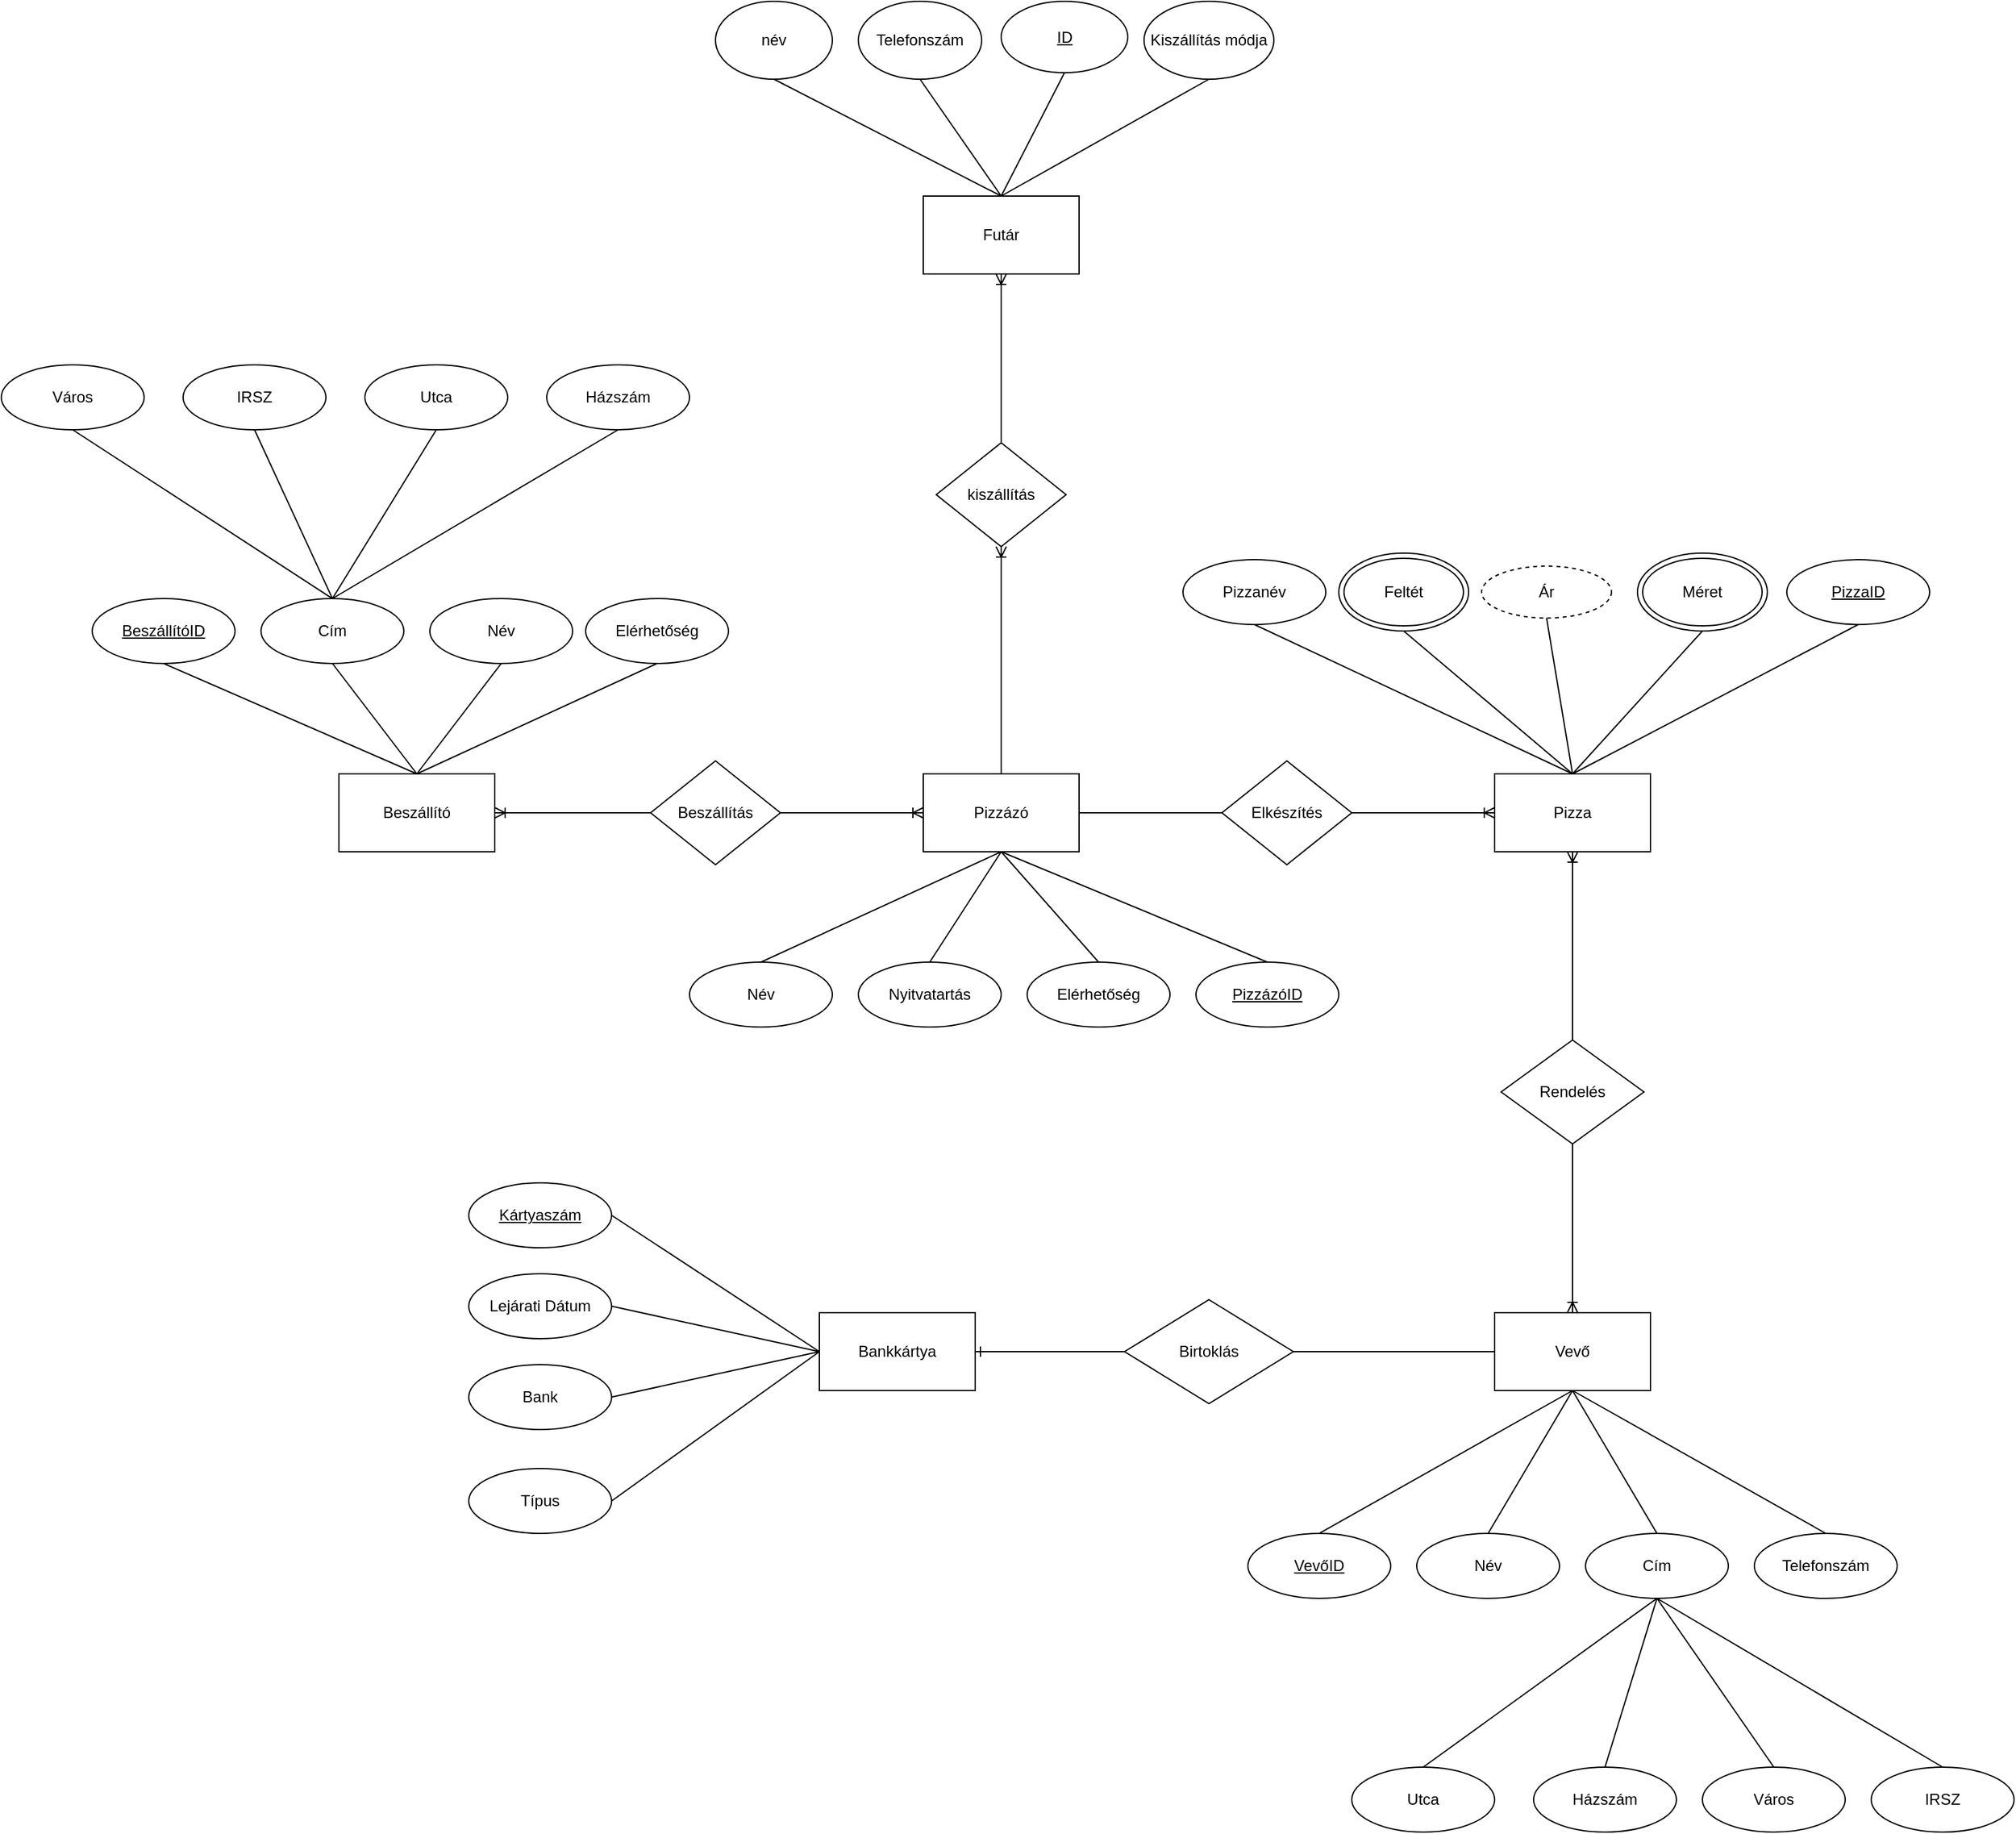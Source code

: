 <mxfile version="20.5.3" type="github">
  <diagram id="VxZ70AFHHrWSerUAvP18" name="1 oldal">
    <mxGraphModel dx="2249" dy="1935" grid="1" gridSize="10" guides="1" tooltips="1" connect="1" arrows="1" fold="1" page="1" pageScale="1" pageWidth="827" pageHeight="1169" math="0" shadow="0">
      <root>
        <mxCell id="0" />
        <mxCell id="1" parent="0" />
        <mxCell id="uy7sEMHTyOz7NsWdHE6z-1" value="Futár" style="rounded=0;whiteSpace=wrap;html=1;" parent="1" vertex="1">
          <mxGeometry x="330" y="80" width="120" height="60" as="geometry" />
        </mxCell>
        <mxCell id="uy7sEMHTyOz7NsWdHE6z-2" value="kiszállítás" style="rhombus;whiteSpace=wrap;html=1;" parent="1" vertex="1">
          <mxGeometry x="340" y="270" width="100" height="80" as="geometry" />
        </mxCell>
        <mxCell id="uy7sEMHTyOz7NsWdHE6z-3" value="Pizzázó" style="rounded=0;whiteSpace=wrap;html=1;" parent="1" vertex="1">
          <mxGeometry x="330" y="525" width="120" height="60" as="geometry" />
        </mxCell>
        <mxCell id="uy7sEMHTyOz7NsWdHE6z-5" value="név" style="ellipse;whiteSpace=wrap;html=1;" parent="1" vertex="1">
          <mxGeometry x="170" y="-70" width="90" height="60" as="geometry" />
        </mxCell>
        <mxCell id="uy7sEMHTyOz7NsWdHE6z-6" value="Telefonszám" style="ellipse;whiteSpace=wrap;html=1;" parent="1" vertex="1">
          <mxGeometry x="280" y="-70" width="95" height="60" as="geometry" />
        </mxCell>
        <mxCell id="uy7sEMHTyOz7NsWdHE6z-7" value="&lt;u&gt;ID&lt;/u&gt;" style="ellipse;whiteSpace=wrap;html=1;" parent="1" vertex="1">
          <mxGeometry x="390" y="-70" width="97.5" height="55" as="geometry" />
        </mxCell>
        <mxCell id="uy7sEMHTyOz7NsWdHE6z-8" value="Kiszállítás módja" style="ellipse;whiteSpace=wrap;html=1;" parent="1" vertex="1">
          <mxGeometry x="500" y="-70" width="100" height="60" as="geometry" />
        </mxCell>
        <mxCell id="uy7sEMHTyOz7NsWdHE6z-9" value="" style="endArrow=none;html=1;rounded=0;entryX=0.5;entryY=0;entryDx=0;entryDy=0;exitX=0.5;exitY=1;exitDx=0;exitDy=0;" parent="1" source="uy7sEMHTyOz7NsWdHE6z-5" target="uy7sEMHTyOz7NsWdHE6z-1" edge="1">
          <mxGeometry width="50" height="50" relative="1" as="geometry">
            <mxPoint x="390" y="210" as="sourcePoint" />
            <mxPoint x="440" y="160" as="targetPoint" />
          </mxGeometry>
        </mxCell>
        <mxCell id="uy7sEMHTyOz7NsWdHE6z-10" value="" style="endArrow=none;html=1;rounded=0;exitX=0.5;exitY=0;exitDx=0;exitDy=0;entryX=0.5;entryY=1;entryDx=0;entryDy=0;" parent="1" source="uy7sEMHTyOz7NsWdHE6z-1" target="uy7sEMHTyOz7NsWdHE6z-6" edge="1">
          <mxGeometry width="50" height="50" relative="1" as="geometry">
            <mxPoint x="390" y="210" as="sourcePoint" />
            <mxPoint x="440" y="160" as="targetPoint" />
          </mxGeometry>
        </mxCell>
        <mxCell id="uy7sEMHTyOz7NsWdHE6z-11" value="" style="endArrow=none;html=1;rounded=0;entryX=0.5;entryY=0;entryDx=0;entryDy=0;exitX=0.5;exitY=1;exitDx=0;exitDy=0;" parent="1" source="uy7sEMHTyOz7NsWdHE6z-7" target="uy7sEMHTyOz7NsWdHE6z-1" edge="1">
          <mxGeometry width="50" height="50" relative="1" as="geometry">
            <mxPoint x="390" y="210" as="sourcePoint" />
            <mxPoint x="440" y="160" as="targetPoint" />
          </mxGeometry>
        </mxCell>
        <mxCell id="uy7sEMHTyOz7NsWdHE6z-12" value="" style="endArrow=none;html=1;rounded=0;entryX=0.5;entryY=0;entryDx=0;entryDy=0;exitX=0.5;exitY=1;exitDx=0;exitDy=0;" parent="1" source="uy7sEMHTyOz7NsWdHE6z-8" target="uy7sEMHTyOz7NsWdHE6z-1" edge="1">
          <mxGeometry width="50" height="50" relative="1" as="geometry">
            <mxPoint x="390" y="210" as="sourcePoint" />
            <mxPoint x="440" y="160" as="targetPoint" />
          </mxGeometry>
        </mxCell>
        <mxCell id="uy7sEMHTyOz7NsWdHE6z-13" value="Beszállítás" style="rhombus;whiteSpace=wrap;html=1;" parent="1" vertex="1">
          <mxGeometry x="120" y="515" width="100" height="80" as="geometry" />
        </mxCell>
        <mxCell id="uy7sEMHTyOz7NsWdHE6z-14" value="Elkészítés" style="rhombus;whiteSpace=wrap;html=1;" parent="1" vertex="1">
          <mxGeometry x="560" y="515" width="100" height="80" as="geometry" />
        </mxCell>
        <mxCell id="uy7sEMHTyOz7NsWdHE6z-15" value="Pizza" style="rounded=0;whiteSpace=wrap;html=1;" parent="1" vertex="1">
          <mxGeometry x="770" y="525" width="120" height="60" as="geometry" />
        </mxCell>
        <mxCell id="uy7sEMHTyOz7NsWdHE6z-16" value="Beszállító" style="rounded=0;whiteSpace=wrap;html=1;" parent="1" vertex="1">
          <mxGeometry x="-120" y="525" width="120" height="60" as="geometry" />
        </mxCell>
        <mxCell id="uy7sEMHTyOz7NsWdHE6z-17" value="Rendelés" style="rhombus;whiteSpace=wrap;html=1;" parent="1" vertex="1">
          <mxGeometry x="775" y="730" width="110" height="80" as="geometry" />
        </mxCell>
        <mxCell id="uy7sEMHTyOz7NsWdHE6z-18" value="Vevő" style="rounded=0;whiteSpace=wrap;html=1;" parent="1" vertex="1">
          <mxGeometry x="770" y="940" width="120" height="60" as="geometry" />
        </mxCell>
        <mxCell id="uy7sEMHTyOz7NsWdHE6z-19" value="Birtoklás" style="rhombus;whiteSpace=wrap;html=1;" parent="1" vertex="1">
          <mxGeometry x="485" y="930" width="130" height="80" as="geometry" />
        </mxCell>
        <mxCell id="uy7sEMHTyOz7NsWdHE6z-20" value="Bankkártya" style="rounded=0;whiteSpace=wrap;html=1;" parent="1" vertex="1">
          <mxGeometry x="250" y="940" width="120" height="60" as="geometry" />
        </mxCell>
        <mxCell id="uy7sEMHTyOz7NsWdHE6z-21" value="&lt;u&gt;BeszállítóID&lt;/u&gt;" style="ellipse;whiteSpace=wrap;html=1;" parent="1" vertex="1">
          <mxGeometry x="-310" y="390" width="110" height="50" as="geometry" />
        </mxCell>
        <mxCell id="uy7sEMHTyOz7NsWdHE6z-22" value="Cím" style="ellipse;whiteSpace=wrap;html=1;" parent="1" vertex="1">
          <mxGeometry x="-180" y="390" width="110" height="50" as="geometry" />
        </mxCell>
        <mxCell id="uy7sEMHTyOz7NsWdHE6z-23" value="Név" style="ellipse;whiteSpace=wrap;html=1;" parent="1" vertex="1">
          <mxGeometry x="-50" y="390" width="110" height="50" as="geometry" />
        </mxCell>
        <mxCell id="uy7sEMHTyOz7NsWdHE6z-24" value="Elérhetőség" style="ellipse;whiteSpace=wrap;html=1;" parent="1" vertex="1">
          <mxGeometry x="70" y="390" width="110" height="50" as="geometry" />
        </mxCell>
        <mxCell id="uy7sEMHTyOz7NsWdHE6z-25" value="" style="endArrow=none;html=1;rounded=0;exitX=0.5;exitY=1;exitDx=0;exitDy=0;entryX=0.5;entryY=0;entryDx=0;entryDy=0;" parent="1" source="uy7sEMHTyOz7NsWdHE6z-21" target="uy7sEMHTyOz7NsWdHE6z-16" edge="1">
          <mxGeometry width="50" height="50" relative="1" as="geometry">
            <mxPoint x="10" y="410" as="sourcePoint" />
            <mxPoint x="60" y="360" as="targetPoint" />
          </mxGeometry>
        </mxCell>
        <mxCell id="uy7sEMHTyOz7NsWdHE6z-26" value="" style="endArrow=none;html=1;rounded=0;entryX=0.5;entryY=1;entryDx=0;entryDy=0;exitX=0.5;exitY=0;exitDx=0;exitDy=0;" parent="1" source="uy7sEMHTyOz7NsWdHE6z-16" target="uy7sEMHTyOz7NsWdHE6z-22" edge="1">
          <mxGeometry width="50" height="50" relative="1" as="geometry">
            <mxPoint x="10" y="410" as="sourcePoint" />
            <mxPoint x="60" y="360" as="targetPoint" />
          </mxGeometry>
        </mxCell>
        <mxCell id="uy7sEMHTyOz7NsWdHE6z-27" value="" style="endArrow=none;html=1;rounded=0;entryX=0.5;entryY=1;entryDx=0;entryDy=0;exitX=0.5;exitY=0;exitDx=0;exitDy=0;" parent="1" source="uy7sEMHTyOz7NsWdHE6z-16" target="uy7sEMHTyOz7NsWdHE6z-23" edge="1">
          <mxGeometry width="50" height="50" relative="1" as="geometry">
            <mxPoint x="-60" y="520" as="sourcePoint" />
            <mxPoint x="60" y="360" as="targetPoint" />
          </mxGeometry>
        </mxCell>
        <mxCell id="uy7sEMHTyOz7NsWdHE6z-29" value="" style="endArrow=none;html=1;rounded=0;entryX=0.5;entryY=1;entryDx=0;entryDy=0;exitX=0.5;exitY=0;exitDx=0;exitDy=0;" parent="1" source="uy7sEMHTyOz7NsWdHE6z-16" target="uy7sEMHTyOz7NsWdHE6z-24" edge="1">
          <mxGeometry width="50" height="50" relative="1" as="geometry">
            <mxPoint x="10" y="410" as="sourcePoint" />
            <mxPoint x="60" y="360" as="targetPoint" />
          </mxGeometry>
        </mxCell>
        <mxCell id="uy7sEMHTyOz7NsWdHE6z-31" value="Város" style="ellipse;whiteSpace=wrap;html=1;" parent="1" vertex="1">
          <mxGeometry x="-380" y="210" width="110" height="50" as="geometry" />
        </mxCell>
        <mxCell id="uy7sEMHTyOz7NsWdHE6z-32" value="IRSZ" style="ellipse;whiteSpace=wrap;html=1;" parent="1" vertex="1">
          <mxGeometry x="-240" y="210" width="110" height="50" as="geometry" />
        </mxCell>
        <mxCell id="uy7sEMHTyOz7NsWdHE6z-33" value="Utca" style="ellipse;whiteSpace=wrap;html=1;" parent="1" vertex="1">
          <mxGeometry x="-100" y="210" width="110" height="50" as="geometry" />
        </mxCell>
        <mxCell id="uy7sEMHTyOz7NsWdHE6z-34" value="Házszám" style="ellipse;whiteSpace=wrap;html=1;" parent="1" vertex="1">
          <mxGeometry x="40" y="210" width="110" height="50" as="geometry" />
        </mxCell>
        <mxCell id="uy7sEMHTyOz7NsWdHE6z-35" value="" style="endArrow=none;html=1;rounded=0;entryX=0.5;entryY=1;entryDx=0;entryDy=0;exitX=0.5;exitY=0;exitDx=0;exitDy=0;" parent="1" source="uy7sEMHTyOz7NsWdHE6z-22" target="uy7sEMHTyOz7NsWdHE6z-34" edge="1">
          <mxGeometry width="50" height="50" relative="1" as="geometry">
            <mxPoint x="10" y="310" as="sourcePoint" />
            <mxPoint x="60" y="260" as="targetPoint" />
          </mxGeometry>
        </mxCell>
        <mxCell id="uy7sEMHTyOz7NsWdHE6z-36" value="" style="endArrow=none;html=1;rounded=0;entryX=0.5;entryY=1;entryDx=0;entryDy=0;exitX=0.5;exitY=0;exitDx=0;exitDy=0;" parent="1" source="uy7sEMHTyOz7NsWdHE6z-22" target="uy7sEMHTyOz7NsWdHE6z-31" edge="1">
          <mxGeometry width="50" height="50" relative="1" as="geometry">
            <mxPoint x="10" y="310" as="sourcePoint" />
            <mxPoint x="60" y="260" as="targetPoint" />
          </mxGeometry>
        </mxCell>
        <mxCell id="uy7sEMHTyOz7NsWdHE6z-37" value="" style="endArrow=none;html=1;rounded=0;entryX=0.5;entryY=1;entryDx=0;entryDy=0;exitX=0.5;exitY=0;exitDx=0;exitDy=0;" parent="1" source="uy7sEMHTyOz7NsWdHE6z-22" target="uy7sEMHTyOz7NsWdHE6z-32" edge="1">
          <mxGeometry width="50" height="50" relative="1" as="geometry">
            <mxPoint x="10" y="310" as="sourcePoint" />
            <mxPoint x="60" y="260" as="targetPoint" />
          </mxGeometry>
        </mxCell>
        <mxCell id="uy7sEMHTyOz7NsWdHE6z-38" value="" style="endArrow=none;html=1;rounded=0;entryX=0.5;entryY=1;entryDx=0;entryDy=0;exitX=0.5;exitY=0;exitDx=0;exitDy=0;" parent="1" source="uy7sEMHTyOz7NsWdHE6z-22" target="uy7sEMHTyOz7NsWdHE6z-33" edge="1">
          <mxGeometry width="50" height="50" relative="1" as="geometry">
            <mxPoint x="10" y="310" as="sourcePoint" />
            <mxPoint x="60" y="260" as="targetPoint" />
          </mxGeometry>
        </mxCell>
        <mxCell id="uy7sEMHTyOz7NsWdHE6z-39" value="&lt;u&gt;Kártyaszám&lt;/u&gt;" style="ellipse;whiteSpace=wrap;html=1;" parent="1" vertex="1">
          <mxGeometry x="-20" y="840" width="110" height="50" as="geometry" />
        </mxCell>
        <mxCell id="uy7sEMHTyOz7NsWdHE6z-40" value="Lejárati Dátum" style="ellipse;whiteSpace=wrap;html=1;" parent="1" vertex="1">
          <mxGeometry x="-20" y="910" width="110" height="50" as="geometry" />
        </mxCell>
        <mxCell id="uy7sEMHTyOz7NsWdHE6z-41" value="Bank" style="ellipse;whiteSpace=wrap;html=1;" parent="1" vertex="1">
          <mxGeometry x="-20" y="980" width="110" height="50" as="geometry" />
        </mxCell>
        <mxCell id="uy7sEMHTyOz7NsWdHE6z-42" value="Típus" style="ellipse;whiteSpace=wrap;html=1;" parent="1" vertex="1">
          <mxGeometry x="-20" y="1060" width="110" height="50" as="geometry" />
        </mxCell>
        <mxCell id="uy7sEMHTyOz7NsWdHE6z-43" value="" style="endArrow=none;html=1;rounded=0;entryX=1;entryY=0.5;entryDx=0;entryDy=0;exitX=0;exitY=0.5;exitDx=0;exitDy=0;" parent="1" source="uy7sEMHTyOz7NsWdHE6z-20" target="uy7sEMHTyOz7NsWdHE6z-39" edge="1">
          <mxGeometry width="50" height="50" relative="1" as="geometry">
            <mxPoint x="290" y="1110" as="sourcePoint" />
            <mxPoint x="340" y="1060" as="targetPoint" />
          </mxGeometry>
        </mxCell>
        <mxCell id="uy7sEMHTyOz7NsWdHE6z-44" value="" style="endArrow=none;html=1;rounded=0;entryX=1;entryY=0.5;entryDx=0;entryDy=0;exitX=0;exitY=0.5;exitDx=0;exitDy=0;" parent="1" source="uy7sEMHTyOz7NsWdHE6z-20" target="uy7sEMHTyOz7NsWdHE6z-40" edge="1">
          <mxGeometry width="50" height="50" relative="1" as="geometry">
            <mxPoint x="290" y="1110" as="sourcePoint" />
            <mxPoint x="340" y="1060" as="targetPoint" />
          </mxGeometry>
        </mxCell>
        <mxCell id="uy7sEMHTyOz7NsWdHE6z-45" value="" style="endArrow=none;html=1;rounded=0;exitX=1;exitY=0.5;exitDx=0;exitDy=0;entryX=0;entryY=0.5;entryDx=0;entryDy=0;" parent="1" source="uy7sEMHTyOz7NsWdHE6z-41" target="uy7sEMHTyOz7NsWdHE6z-20" edge="1">
          <mxGeometry width="50" height="50" relative="1" as="geometry">
            <mxPoint x="290" y="1110" as="sourcePoint" />
            <mxPoint x="340" y="1060" as="targetPoint" />
          </mxGeometry>
        </mxCell>
        <mxCell id="uy7sEMHTyOz7NsWdHE6z-46" value="" style="endArrow=none;html=1;rounded=0;entryX=1;entryY=0.5;entryDx=0;entryDy=0;exitX=0;exitY=0.5;exitDx=0;exitDy=0;" parent="1" source="uy7sEMHTyOz7NsWdHE6z-20" target="uy7sEMHTyOz7NsWdHE6z-42" edge="1">
          <mxGeometry width="50" height="50" relative="1" as="geometry">
            <mxPoint x="290" y="1110" as="sourcePoint" />
            <mxPoint x="340" y="1060" as="targetPoint" />
          </mxGeometry>
        </mxCell>
        <mxCell id="uy7sEMHTyOz7NsWdHE6z-47" value="Név" style="ellipse;whiteSpace=wrap;html=1;" parent="1" vertex="1">
          <mxGeometry x="150" y="670" width="110" height="50" as="geometry" />
        </mxCell>
        <mxCell id="uy7sEMHTyOz7NsWdHE6z-48" value="Nyitvatartás" style="ellipse;whiteSpace=wrap;html=1;" parent="1" vertex="1">
          <mxGeometry x="280" y="670" width="110" height="50" as="geometry" />
        </mxCell>
        <mxCell id="uy7sEMHTyOz7NsWdHE6z-49" value="Elérhetőség" style="ellipse;whiteSpace=wrap;html=1;" parent="1" vertex="1">
          <mxGeometry x="410" y="670" width="110" height="50" as="geometry" />
        </mxCell>
        <mxCell id="uy7sEMHTyOz7NsWdHE6z-50" value="&lt;u&gt;PizzázóID&lt;/u&gt;" style="ellipse;whiteSpace=wrap;html=1;" parent="1" vertex="1">
          <mxGeometry x="540" y="670" width="110" height="50" as="geometry" />
        </mxCell>
        <mxCell id="uy7sEMHTyOz7NsWdHE6z-51" value="" style="endArrow=none;html=1;rounded=0;entryX=0.5;entryY=0;entryDx=0;entryDy=0;exitX=0.5;exitY=1;exitDx=0;exitDy=0;" parent="1" source="uy7sEMHTyOz7NsWdHE6z-3" target="uy7sEMHTyOz7NsWdHE6z-47" edge="1">
          <mxGeometry width="50" height="50" relative="1" as="geometry">
            <mxPoint x="290" y="710" as="sourcePoint" />
            <mxPoint x="340" y="660" as="targetPoint" />
          </mxGeometry>
        </mxCell>
        <mxCell id="uy7sEMHTyOz7NsWdHE6z-52" value="" style="endArrow=none;html=1;rounded=0;entryX=0.5;entryY=0;entryDx=0;entryDy=0;exitX=0.5;exitY=1;exitDx=0;exitDy=0;" parent="1" source="uy7sEMHTyOz7NsWdHE6z-3" target="uy7sEMHTyOz7NsWdHE6z-48" edge="1">
          <mxGeometry width="50" height="50" relative="1" as="geometry">
            <mxPoint x="290" y="710" as="sourcePoint" />
            <mxPoint x="340" y="660" as="targetPoint" />
          </mxGeometry>
        </mxCell>
        <mxCell id="uy7sEMHTyOz7NsWdHE6z-53" value="" style="endArrow=none;html=1;rounded=0;entryX=0.5;entryY=0;entryDx=0;entryDy=0;exitX=0.5;exitY=1;exitDx=0;exitDy=0;" parent="1" source="uy7sEMHTyOz7NsWdHE6z-3" target="uy7sEMHTyOz7NsWdHE6z-49" edge="1">
          <mxGeometry width="50" height="50" relative="1" as="geometry">
            <mxPoint x="290" y="710" as="sourcePoint" />
            <mxPoint x="340" y="660" as="targetPoint" />
          </mxGeometry>
        </mxCell>
        <mxCell id="uy7sEMHTyOz7NsWdHE6z-54" value="" style="endArrow=none;html=1;rounded=0;entryX=0.5;entryY=0;entryDx=0;entryDy=0;exitX=0.5;exitY=1;exitDx=0;exitDy=0;" parent="1" source="uy7sEMHTyOz7NsWdHE6z-3" target="uy7sEMHTyOz7NsWdHE6z-50" edge="1">
          <mxGeometry width="50" height="50" relative="1" as="geometry">
            <mxPoint x="290" y="710" as="sourcePoint" />
            <mxPoint x="340" y="660" as="targetPoint" />
          </mxGeometry>
        </mxCell>
        <mxCell id="uy7sEMHTyOz7NsWdHE6z-56" value="Pizzanév" style="ellipse;whiteSpace=wrap;html=1;" parent="1" vertex="1">
          <mxGeometry x="530" y="360" width="110" height="50" as="geometry" />
        </mxCell>
        <mxCell id="uy7sEMHTyOz7NsWdHE6z-57" value="&lt;u&gt;PizzaID&lt;/u&gt;" style="ellipse;whiteSpace=wrap;html=1;" parent="1" vertex="1">
          <mxGeometry x="995" y="360" width="110" height="50" as="geometry" />
        </mxCell>
        <mxCell id="uy7sEMHTyOz7NsWdHE6z-61" value="Feltét" style="ellipse;shape=doubleEllipse;whiteSpace=wrap;html=1;" parent="1" vertex="1">
          <mxGeometry x="650" y="355" width="100" height="60" as="geometry" />
        </mxCell>
        <mxCell id="uy7sEMHTyOz7NsWdHE6z-62" value="Méret" style="ellipse;shape=doubleEllipse;whiteSpace=wrap;html=1;" parent="1" vertex="1">
          <mxGeometry x="880" y="355" width="100" height="60" as="geometry" />
        </mxCell>
        <mxCell id="uy7sEMHTyOz7NsWdHE6z-63" value="Ár" style="ellipse;whiteSpace=wrap;html=1;align=center;dashed=1;" parent="1" vertex="1">
          <mxGeometry x="760" y="365" width="100" height="40" as="geometry" />
        </mxCell>
        <mxCell id="uy7sEMHTyOz7NsWdHE6z-64" value="" style="endArrow=none;html=1;rounded=0;entryX=0.5;entryY=0;entryDx=0;entryDy=0;exitX=0.5;exitY=1;exitDx=0;exitDy=0;" parent="1" source="uy7sEMHTyOz7NsWdHE6z-56" target="uy7sEMHTyOz7NsWdHE6z-15" edge="1">
          <mxGeometry width="50" height="50" relative="1" as="geometry">
            <mxPoint x="290" y="410" as="sourcePoint" />
            <mxPoint x="340" y="360" as="targetPoint" />
          </mxGeometry>
        </mxCell>
        <mxCell id="uy7sEMHTyOz7NsWdHE6z-65" value="" style="endArrow=none;html=1;rounded=0;entryX=0.5;entryY=0;entryDx=0;entryDy=0;exitX=0.5;exitY=1;exitDx=0;exitDy=0;" parent="1" source="uy7sEMHTyOz7NsWdHE6z-61" target="uy7sEMHTyOz7NsWdHE6z-15" edge="1">
          <mxGeometry width="50" height="50" relative="1" as="geometry">
            <mxPoint x="290" y="410" as="sourcePoint" />
            <mxPoint x="340" y="360" as="targetPoint" />
          </mxGeometry>
        </mxCell>
        <mxCell id="uy7sEMHTyOz7NsWdHE6z-66" value="" style="endArrow=none;html=1;rounded=0;entryX=0.5;entryY=0;entryDx=0;entryDy=0;exitX=0.5;exitY=1;exitDx=0;exitDy=0;" parent="1" source="uy7sEMHTyOz7NsWdHE6z-63" target="uy7sEMHTyOz7NsWdHE6z-15" edge="1">
          <mxGeometry width="50" height="50" relative="1" as="geometry">
            <mxPoint x="290" y="410" as="sourcePoint" />
            <mxPoint x="340" y="360" as="targetPoint" />
          </mxGeometry>
        </mxCell>
        <mxCell id="uy7sEMHTyOz7NsWdHE6z-67" value="" style="endArrow=none;html=1;rounded=0;entryX=0.5;entryY=0;entryDx=0;entryDy=0;exitX=0.5;exitY=1;exitDx=0;exitDy=0;" parent="1" source="uy7sEMHTyOz7NsWdHE6z-62" target="uy7sEMHTyOz7NsWdHE6z-15" edge="1">
          <mxGeometry width="50" height="50" relative="1" as="geometry">
            <mxPoint x="290" y="410" as="sourcePoint" />
            <mxPoint x="340" y="360" as="targetPoint" />
          </mxGeometry>
        </mxCell>
        <mxCell id="uy7sEMHTyOz7NsWdHE6z-68" value="" style="endArrow=none;html=1;rounded=0;entryX=0.5;entryY=0;entryDx=0;entryDy=0;exitX=0.5;exitY=1;exitDx=0;exitDy=0;" parent="1" source="uy7sEMHTyOz7NsWdHE6z-57" target="uy7sEMHTyOz7NsWdHE6z-15" edge="1">
          <mxGeometry width="50" height="50" relative="1" as="geometry">
            <mxPoint x="290" y="410" as="sourcePoint" />
            <mxPoint x="340" y="360" as="targetPoint" />
          </mxGeometry>
        </mxCell>
        <mxCell id="uy7sEMHTyOz7NsWdHE6z-69" value="&lt;u&gt;VevőID&lt;/u&gt;" style="ellipse;whiteSpace=wrap;html=1;" parent="1" vertex="1">
          <mxGeometry x="580" y="1110" width="110" height="50" as="geometry" />
        </mxCell>
        <mxCell id="uy7sEMHTyOz7NsWdHE6z-70" value="Név" style="ellipse;whiteSpace=wrap;html=1;" parent="1" vertex="1">
          <mxGeometry x="710" y="1110" width="110" height="50" as="geometry" />
        </mxCell>
        <mxCell id="uy7sEMHTyOz7NsWdHE6z-71" value="Cím" style="ellipse;whiteSpace=wrap;html=1;" parent="1" vertex="1">
          <mxGeometry x="840" y="1110" width="110" height="50" as="geometry" />
        </mxCell>
        <mxCell id="uy7sEMHTyOz7NsWdHE6z-72" value="Telefonszám" style="ellipse;whiteSpace=wrap;html=1;" parent="1" vertex="1">
          <mxGeometry x="970" y="1110" width="110" height="50" as="geometry" />
        </mxCell>
        <mxCell id="uy7sEMHTyOz7NsWdHE6z-73" value="" style="endArrow=none;html=1;rounded=0;entryX=0.5;entryY=0;entryDx=0;entryDy=0;exitX=0.5;exitY=1;exitDx=0;exitDy=0;" parent="1" source="uy7sEMHTyOz7NsWdHE6z-18" target="uy7sEMHTyOz7NsWdHE6z-69" edge="1">
          <mxGeometry width="50" height="50" relative="1" as="geometry">
            <mxPoint x="290" y="1010" as="sourcePoint" />
            <mxPoint x="340" y="960" as="targetPoint" />
          </mxGeometry>
        </mxCell>
        <mxCell id="uy7sEMHTyOz7NsWdHE6z-74" value="" style="endArrow=none;html=1;rounded=0;entryX=0.5;entryY=0;entryDx=0;entryDy=0;exitX=0.5;exitY=1;exitDx=0;exitDy=0;" parent="1" source="uy7sEMHTyOz7NsWdHE6z-18" target="uy7sEMHTyOz7NsWdHE6z-70" edge="1">
          <mxGeometry width="50" height="50" relative="1" as="geometry">
            <mxPoint x="290" y="1010" as="sourcePoint" />
            <mxPoint x="340" y="960" as="targetPoint" />
          </mxGeometry>
        </mxCell>
        <mxCell id="uy7sEMHTyOz7NsWdHE6z-75" value="" style="endArrow=none;html=1;rounded=0;entryX=0.5;entryY=0;entryDx=0;entryDy=0;exitX=0.5;exitY=1;exitDx=0;exitDy=0;" parent="1" source="uy7sEMHTyOz7NsWdHE6z-18" target="uy7sEMHTyOz7NsWdHE6z-71" edge="1">
          <mxGeometry width="50" height="50" relative="1" as="geometry">
            <mxPoint x="290" y="1010" as="sourcePoint" />
            <mxPoint x="340" y="960" as="targetPoint" />
          </mxGeometry>
        </mxCell>
        <mxCell id="uy7sEMHTyOz7NsWdHE6z-76" value="" style="endArrow=none;html=1;rounded=0;entryX=0.5;entryY=0;entryDx=0;entryDy=0;exitX=0.5;exitY=1;exitDx=0;exitDy=0;" parent="1" source="uy7sEMHTyOz7NsWdHE6z-18" target="uy7sEMHTyOz7NsWdHE6z-72" edge="1">
          <mxGeometry width="50" height="50" relative="1" as="geometry">
            <mxPoint x="290" y="1010" as="sourcePoint" />
            <mxPoint x="340" y="960" as="targetPoint" />
          </mxGeometry>
        </mxCell>
        <mxCell id="uy7sEMHTyOz7NsWdHE6z-77" value="Utca" style="ellipse;whiteSpace=wrap;html=1;" parent="1" vertex="1">
          <mxGeometry x="660" y="1290" width="110" height="50" as="geometry" />
        </mxCell>
        <mxCell id="uy7sEMHTyOz7NsWdHE6z-78" value="Házszám" style="ellipse;whiteSpace=wrap;html=1;" parent="1" vertex="1">
          <mxGeometry x="800" y="1290" width="110" height="50" as="geometry" />
        </mxCell>
        <mxCell id="uy7sEMHTyOz7NsWdHE6z-79" value="Város" style="ellipse;whiteSpace=wrap;html=1;" parent="1" vertex="1">
          <mxGeometry x="930" y="1290" width="110" height="50" as="geometry" />
        </mxCell>
        <mxCell id="uy7sEMHTyOz7NsWdHE6z-80" value="IRSZ" style="ellipse;whiteSpace=wrap;html=1;" parent="1" vertex="1">
          <mxGeometry x="1060" y="1290" width="110" height="50" as="geometry" />
        </mxCell>
        <mxCell id="uy7sEMHTyOz7NsWdHE6z-81" value="" style="endArrow=none;html=1;rounded=0;entryX=0.5;entryY=0;entryDx=0;entryDy=0;exitX=0.5;exitY=1;exitDx=0;exitDy=0;" parent="1" source="uy7sEMHTyOz7NsWdHE6z-71" target="uy7sEMHTyOz7NsWdHE6z-77" edge="1">
          <mxGeometry width="50" height="50" relative="1" as="geometry">
            <mxPoint x="620" y="1210" as="sourcePoint" />
            <mxPoint x="670" y="1160" as="targetPoint" />
          </mxGeometry>
        </mxCell>
        <mxCell id="uy7sEMHTyOz7NsWdHE6z-82" value="" style="endArrow=none;html=1;rounded=0;entryX=0.5;entryY=0;entryDx=0;entryDy=0;exitX=0.5;exitY=1;exitDx=0;exitDy=0;" parent="1" source="uy7sEMHTyOz7NsWdHE6z-71" target="uy7sEMHTyOz7NsWdHE6z-78" edge="1">
          <mxGeometry width="50" height="50" relative="1" as="geometry">
            <mxPoint x="620" y="1210" as="sourcePoint" />
            <mxPoint x="670" y="1160" as="targetPoint" />
          </mxGeometry>
        </mxCell>
        <mxCell id="uy7sEMHTyOz7NsWdHE6z-83" value="" style="endArrow=none;html=1;rounded=0;entryX=0.5;entryY=0;entryDx=0;entryDy=0;exitX=0.5;exitY=1;exitDx=0;exitDy=0;" parent="1" source="uy7sEMHTyOz7NsWdHE6z-71" target="uy7sEMHTyOz7NsWdHE6z-79" edge="1">
          <mxGeometry width="50" height="50" relative="1" as="geometry">
            <mxPoint x="620" y="1210" as="sourcePoint" />
            <mxPoint x="670" y="1160" as="targetPoint" />
          </mxGeometry>
        </mxCell>
        <mxCell id="uy7sEMHTyOz7NsWdHE6z-84" value="" style="endArrow=none;html=1;rounded=0;entryX=0.5;entryY=0;entryDx=0;entryDy=0;exitX=0.5;exitY=1;exitDx=0;exitDy=0;" parent="1" source="uy7sEMHTyOz7NsWdHE6z-71" target="uy7sEMHTyOz7NsWdHE6z-80" edge="1">
          <mxGeometry width="50" height="50" relative="1" as="geometry">
            <mxPoint x="900" y="1160" as="sourcePoint" />
            <mxPoint x="670" y="1160" as="targetPoint" />
          </mxGeometry>
        </mxCell>
        <mxCell id="uy7sEMHTyOz7NsWdHE6z-85" value="" style="fontSize=12;html=1;endArrow=ERoneToMany;rounded=0;exitX=0.5;exitY=0;exitDx=0;exitDy=0;entryX=0.5;entryY=1;entryDx=0;entryDy=0;" parent="1" source="uy7sEMHTyOz7NsWdHE6z-2" target="uy7sEMHTyOz7NsWdHE6z-1" edge="1">
          <mxGeometry width="100" height="100" relative="1" as="geometry">
            <mxPoint x="590" y="340" as="sourcePoint" />
            <mxPoint x="690" y="240" as="targetPoint" />
          </mxGeometry>
        </mxCell>
        <mxCell id="uy7sEMHTyOz7NsWdHE6z-86" value="" style="fontSize=12;html=1;endArrow=ERoneToMany;rounded=0;exitX=0.5;exitY=0;exitDx=0;exitDy=0;entryX=0.5;entryY=1;entryDx=0;entryDy=0;" parent="1" source="uy7sEMHTyOz7NsWdHE6z-3" target="uy7sEMHTyOz7NsWdHE6z-2" edge="1">
          <mxGeometry width="100" height="100" relative="1" as="geometry">
            <mxPoint x="590" y="440" as="sourcePoint" />
            <mxPoint x="690" y="340" as="targetPoint" />
          </mxGeometry>
        </mxCell>
        <mxCell id="uy7sEMHTyOz7NsWdHE6z-87" value="" style="edgeStyle=entityRelationEdgeStyle;fontSize=12;html=1;endArrow=ERoneToMany;rounded=0;exitX=1;exitY=0.5;exitDx=0;exitDy=0;entryX=0;entryY=0.5;entryDx=0;entryDy=0;" parent="1" source="uy7sEMHTyOz7NsWdHE6z-13" target="uy7sEMHTyOz7NsWdHE6z-3" edge="1">
          <mxGeometry width="100" height="100" relative="1" as="geometry">
            <mxPoint x="170" y="540" as="sourcePoint" />
            <mxPoint x="270" y="440" as="targetPoint" />
          </mxGeometry>
        </mxCell>
        <mxCell id="uy7sEMHTyOz7NsWdHE6z-88" value="" style="edgeStyle=entityRelationEdgeStyle;fontSize=12;html=1;endArrow=ERoneToMany;rounded=0;exitX=0;exitY=0.5;exitDx=0;exitDy=0;entryX=1;entryY=0.5;entryDx=0;entryDy=0;" parent="1" source="uy7sEMHTyOz7NsWdHE6z-13" target="uy7sEMHTyOz7NsWdHE6z-16" edge="1">
          <mxGeometry width="100" height="100" relative="1" as="geometry">
            <mxPoint x="170" y="540" as="sourcePoint" />
            <mxPoint x="270" y="440" as="targetPoint" />
          </mxGeometry>
        </mxCell>
        <mxCell id="uy7sEMHTyOz7NsWdHE6z-90" value="" style="endArrow=none;html=1;rounded=0;exitX=1;exitY=0.5;exitDx=0;exitDy=0;entryX=0;entryY=0.5;entryDx=0;entryDy=0;" parent="1" source="uy7sEMHTyOz7NsWdHE6z-3" target="uy7sEMHTyOz7NsWdHE6z-14" edge="1">
          <mxGeometry width="50" height="50" relative="1" as="geometry">
            <mxPoint x="190" y="510" as="sourcePoint" />
            <mxPoint x="240" y="460" as="targetPoint" />
          </mxGeometry>
        </mxCell>
        <mxCell id="uy7sEMHTyOz7NsWdHE6z-91" value="" style="edgeStyle=entityRelationEdgeStyle;fontSize=12;html=1;endArrow=ERoneToMany;rounded=0;exitX=1;exitY=0.5;exitDx=0;exitDy=0;entryX=0;entryY=0.5;entryDx=0;entryDy=0;" parent="1" source="uy7sEMHTyOz7NsWdHE6z-14" target="uy7sEMHTyOz7NsWdHE6z-15" edge="1">
          <mxGeometry width="100" height="100" relative="1" as="geometry">
            <mxPoint x="170" y="540" as="sourcePoint" />
            <mxPoint x="270" y="440" as="targetPoint" />
          </mxGeometry>
        </mxCell>
        <mxCell id="uy7sEMHTyOz7NsWdHE6z-92" value="" style="fontSize=12;html=1;endArrow=ERoneToMany;rounded=0;exitX=0.5;exitY=0;exitDx=0;exitDy=0;entryX=0.5;entryY=1;entryDx=0;entryDy=0;" parent="1" source="uy7sEMHTyOz7NsWdHE6z-17" target="uy7sEMHTyOz7NsWdHE6z-15" edge="1">
          <mxGeometry width="100" height="100" relative="1" as="geometry">
            <mxPoint x="170" y="640" as="sourcePoint" />
            <mxPoint x="270" y="540" as="targetPoint" />
          </mxGeometry>
        </mxCell>
        <mxCell id="uy7sEMHTyOz7NsWdHE6z-93" value="" style="fontSize=12;html=1;endArrow=ERoneToMany;rounded=0;exitX=0.5;exitY=1;exitDx=0;exitDy=0;entryX=0.5;entryY=0;entryDx=0;entryDy=0;" parent="1" source="uy7sEMHTyOz7NsWdHE6z-17" target="uy7sEMHTyOz7NsWdHE6z-18" edge="1">
          <mxGeometry width="100" height="100" relative="1" as="geometry">
            <mxPoint x="170" y="840" as="sourcePoint" />
            <mxPoint x="270" y="740" as="targetPoint" />
          </mxGeometry>
        </mxCell>
        <mxCell id="uy7sEMHTyOz7NsWdHE6z-94" value="" style="endArrow=none;html=1;rounded=0;entryX=0;entryY=0.5;entryDx=0;entryDy=0;exitX=1;exitY=0.5;exitDx=0;exitDy=0;" parent="1" source="uy7sEMHTyOz7NsWdHE6z-19" target="uy7sEMHTyOz7NsWdHE6z-18" edge="1">
          <mxGeometry width="50" height="50" relative="1" as="geometry">
            <mxPoint x="190" y="810" as="sourcePoint" />
            <mxPoint x="240" y="760" as="targetPoint" />
          </mxGeometry>
        </mxCell>
        <mxCell id="uy7sEMHTyOz7NsWdHE6z-95" value="" style="edgeStyle=entityRelationEdgeStyle;fontSize=12;html=1;endArrow=ERone;endFill=1;rounded=0;exitX=0;exitY=0.5;exitDx=0;exitDy=0;entryX=1;entryY=0.5;entryDx=0;entryDy=0;" parent="1" source="uy7sEMHTyOz7NsWdHE6z-19" target="uy7sEMHTyOz7NsWdHE6z-20" edge="1">
          <mxGeometry width="100" height="100" relative="1" as="geometry">
            <mxPoint x="170" y="1040" as="sourcePoint" />
            <mxPoint x="270" y="940" as="targetPoint" />
          </mxGeometry>
        </mxCell>
      </root>
    </mxGraphModel>
  </diagram>
</mxfile>
